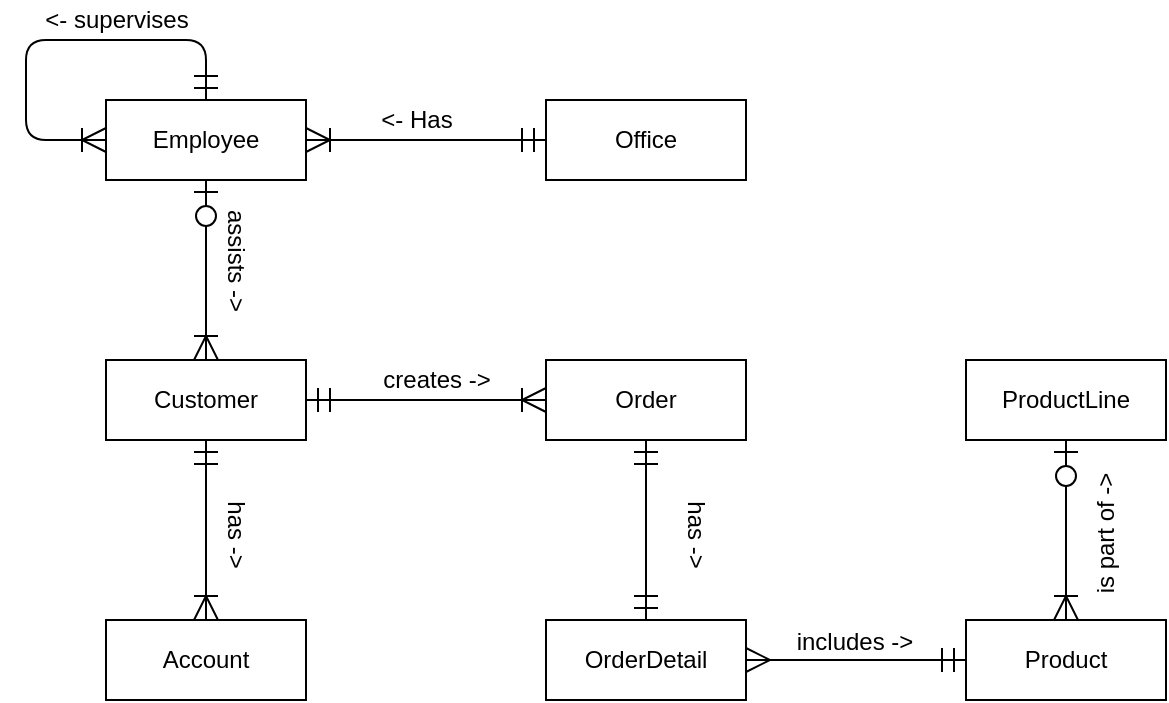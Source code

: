 <mxfile version="13.2.4" type="device"><diagram id="gV7L3hpcGSf9kjVGE8lh" name="Page-1"><mxGraphModel dx="1086" dy="806" grid="1" gridSize="10" guides="1" tooltips="1" connect="1" arrows="1" fold="1" page="1" pageScale="1" pageWidth="1169" pageHeight="827" math="0" shadow="0"><root><mxCell id="0"/><mxCell id="1" parent="0"/><mxCell id="qHLtmDJIe-KAm5OPa0lO-1" value="Customer" style="whiteSpace=wrap;html=1;align=center;" parent="1" vertex="1"><mxGeometry x="240" y="220" width="100" height="40" as="geometry"/></mxCell><mxCell id="qHLtmDJIe-KAm5OPa0lO-2" value="Account" style="whiteSpace=wrap;html=1;align=center;" parent="1" vertex="1"><mxGeometry x="240" y="350" width="100" height="40" as="geometry"/></mxCell><mxCell id="qHLtmDJIe-KAm5OPa0lO-6" value="" style="endArrow=ERmandOne;html=1;entryX=0.5;entryY=1;entryDx=0;entryDy=0;exitX=0.5;exitY=0;exitDx=0;exitDy=0;startArrow=ERoneToMany;startFill=0;endFill=0;strokeWidth=1;endSize=10;startSize=10;" parent="1" source="qHLtmDJIe-KAm5OPa0lO-2" target="qHLtmDJIe-KAm5OPa0lO-1" edge="1"><mxGeometry width="50" height="50" relative="1" as="geometry"><mxPoint x="530" y="440" as="sourcePoint"/><mxPoint x="580" y="390" as="targetPoint"/></mxGeometry></mxCell><mxCell id="qHLtmDJIe-KAm5OPa0lO-8" value="Order" style="whiteSpace=wrap;html=1;align=center;" parent="1" vertex="1"><mxGeometry x="460" y="220" width="100" height="40" as="geometry"/></mxCell><mxCell id="qHLtmDJIe-KAm5OPa0lO-9" value="" style="endArrow=ERoneToMany;html=1;exitX=1;exitY=0.5;exitDx=0;exitDy=0;entryX=0;entryY=0.5;entryDx=0;entryDy=0;startArrow=ERmandOne;startFill=0;endFill=0;strokeWidth=1;endSize=10;startSize=10;" parent="1" source="qHLtmDJIe-KAm5OPa0lO-1" target="qHLtmDJIe-KAm5OPa0lO-8" edge="1"><mxGeometry width="50" height="50" relative="1" as="geometry"><mxPoint x="530" y="440" as="sourcePoint"/><mxPoint x="580" y="390" as="targetPoint"/></mxGeometry></mxCell><mxCell id="qHLtmDJIe-KAm5OPa0lO-10" value="Product" style="whiteSpace=wrap;html=1;align=center;" parent="1" vertex="1"><mxGeometry x="670" y="350" width="100" height="40" as="geometry"/></mxCell><mxCell id="qHLtmDJIe-KAm5OPa0lO-11" value="Employee" style="whiteSpace=wrap;html=1;align=center;" parent="1" vertex="1"><mxGeometry x="240" y="90" width="100" height="40" as="geometry"/></mxCell><mxCell id="qHLtmDJIe-KAm5OPa0lO-12" value="Office" style="whiteSpace=wrap;html=1;align=center;" parent="1" vertex="1"><mxGeometry x="460" y="90" width="100" height="40" as="geometry"/></mxCell><mxCell id="qHLtmDJIe-KAm5OPa0lO-13" value="" style="endArrow=ERmandOne;html=1;exitX=1;exitY=0.5;exitDx=0;exitDy=0;entryX=0;entryY=0.5;entryDx=0;entryDy=0;startArrow=ERoneToMany;startFill=0;endFill=0;strokeWidth=1;endSize=10;startSize=10;" parent="1" source="qHLtmDJIe-KAm5OPa0lO-11" target="qHLtmDJIe-KAm5OPa0lO-12" edge="1"><mxGeometry width="50" height="50" relative="1" as="geometry"><mxPoint x="530" y="340" as="sourcePoint"/><mxPoint x="580" y="290" as="targetPoint"/></mxGeometry></mxCell><mxCell id="qHLtmDJIe-KAm5OPa0lO-14" value="OrderDetail" style="whiteSpace=wrap;html=1;align=center;" parent="1" vertex="1"><mxGeometry x="460" y="350" width="100" height="40" as="geometry"/></mxCell><mxCell id="qHLtmDJIe-KAm5OPa0lO-15" value="" style="endArrow=ERmandOne;html=1;entryX=0.5;entryY=1;entryDx=0;entryDy=0;exitX=0.5;exitY=0;exitDx=0;exitDy=0;startArrow=ERmandOne;startFill=0;endFill=0;strokeWidth=1;endSize=10;startSize=10;" parent="1" source="qHLtmDJIe-KAm5OPa0lO-14" target="qHLtmDJIe-KAm5OPa0lO-8" edge="1"><mxGeometry width="50" height="50" relative="1" as="geometry"><mxPoint x="530" y="340" as="sourcePoint"/><mxPoint x="580" y="290" as="targetPoint"/></mxGeometry></mxCell><mxCell id="qHLtmDJIe-KAm5OPa0lO-16" value="" style="endArrow=ERmandOne;html=1;entryX=0;entryY=0.5;entryDx=0;entryDy=0;exitX=1;exitY=0.5;exitDx=0;exitDy=0;startArrow=ERmany;startFill=0;endFill=0;strokeWidth=1;endSize=10;startSize=10;" parent="1" source="qHLtmDJIe-KAm5OPa0lO-14" target="qHLtmDJIe-KAm5OPa0lO-10" edge="1"><mxGeometry width="50" height="50" relative="1" as="geometry"><mxPoint x="530" y="340" as="sourcePoint"/><mxPoint x="580" y="290" as="targetPoint"/></mxGeometry></mxCell><mxCell id="qHLtmDJIe-KAm5OPa0lO-17" value="ProductLine" style="whiteSpace=wrap;html=1;align=center;" parent="1" vertex="1"><mxGeometry x="670" y="220" width="100" height="40" as="geometry"/></mxCell><mxCell id="qHLtmDJIe-KAm5OPa0lO-18" value="" style="endArrow=ERzeroToOne;html=1;entryX=0.5;entryY=1;entryDx=0;entryDy=0;exitX=0.5;exitY=0;exitDx=0;exitDy=0;startArrow=ERoneToMany;startFill=0;endFill=1;strokeWidth=1;endSize=10;startSize=10;" parent="1" source="qHLtmDJIe-KAm5OPa0lO-10" target="qHLtmDJIe-KAm5OPa0lO-17" edge="1"><mxGeometry width="50" height="50" relative="1" as="geometry"><mxPoint x="530" y="340" as="sourcePoint"/><mxPoint x="580" y="290" as="targetPoint"/></mxGeometry></mxCell><mxCell id="qHLtmDJIe-KAm5OPa0lO-19" value="" style="endArrow=ERoneToMany;html=1;entryX=0;entryY=0.5;entryDx=0;entryDy=0;exitX=0.5;exitY=0;exitDx=0;exitDy=0;startArrow=ERmandOne;startFill=0;endFill=0;strokeWidth=1;endSize=10;startSize=10;" parent="1" source="qHLtmDJIe-KAm5OPa0lO-11" target="qHLtmDJIe-KAm5OPa0lO-11" edge="1"><mxGeometry width="50" height="50" relative="1" as="geometry"><mxPoint x="530" y="240" as="sourcePoint"/><mxPoint x="580" y="190" as="targetPoint"/><Array as="points"><mxPoint x="290" y="60"/><mxPoint x="200" y="60"/><mxPoint x="200" y="110"/></Array></mxGeometry></mxCell><mxCell id="qHLtmDJIe-KAm5OPa0lO-20" value="" style="endArrow=ERzeroToOne;html=1;entryX=0.5;entryY=1;entryDx=0;entryDy=0;exitX=0.5;exitY=0;exitDx=0;exitDy=0;startArrow=ERoneToMany;startFill=0;endFill=1;strokeWidth=1;endSize=10;startSize=10;" parent="1" source="qHLtmDJIe-KAm5OPa0lO-1" target="qHLtmDJIe-KAm5OPa0lO-11" edge="1"><mxGeometry width="50" height="50" relative="1" as="geometry"><mxPoint x="530" y="240" as="sourcePoint"/><mxPoint x="580" y="190" as="targetPoint"/></mxGeometry></mxCell><mxCell id="qHLtmDJIe-KAm5OPa0lO-21" value="&amp;lt;- supervises" style="text;html=1;align=center;verticalAlign=middle;resizable=0;points=[];autosize=1;" parent="1" vertex="1"><mxGeometry x="200" y="40" width="90" height="20" as="geometry"/></mxCell><mxCell id="qHLtmDJIe-KAm5OPa0lO-22" value="&amp;lt;- Has" style="text;html=1;align=center;verticalAlign=middle;resizable=0;points=[];autosize=1;" parent="1" vertex="1"><mxGeometry x="370" y="90" width="50" height="20" as="geometry"/></mxCell><mxCell id="qHLtmDJIe-KAm5OPa0lO-24" value="creates -&amp;gt;" style="text;html=1;align=center;verticalAlign=middle;resizable=0;points=[];autosize=1;" parent="1" vertex="1"><mxGeometry x="370" y="220" width="70" height="20" as="geometry"/></mxCell><mxCell id="lYnPqYwBEt11HeCFOPOt-1" value="has -&amp;gt;" style="text;html=1;align=center;verticalAlign=middle;resizable=0;points=[];autosize=1;rotation=90;" vertex="1" parent="1"><mxGeometry x="280" y="297" width="50" height="20" as="geometry"/></mxCell><mxCell id="lYnPqYwBEt11HeCFOPOt-2" value="assists -&amp;gt;" style="text;html=1;align=center;verticalAlign=middle;resizable=0;points=[];autosize=1;rotation=90;" vertex="1" parent="1"><mxGeometry x="270" y="160" width="70" height="20" as="geometry"/></mxCell><mxCell id="lYnPqYwBEt11HeCFOPOt-3" value="has -&amp;gt;" style="text;html=1;align=center;verticalAlign=middle;resizable=0;points=[];autosize=1;rotation=90;" vertex="1" parent="1"><mxGeometry x="510" y="297" width="50" height="20" as="geometry"/></mxCell><mxCell id="lYnPqYwBEt11HeCFOPOt-4" value="includes -&amp;gt;" style="text;html=1;align=center;verticalAlign=middle;resizable=0;points=[];autosize=1;" vertex="1" parent="1"><mxGeometry x="579" y="351" width="70" height="20" as="geometry"/></mxCell><mxCell id="lYnPqYwBEt11HeCFOPOt-5" value="is part of -&amp;gt;" style="text;html=1;align=center;verticalAlign=middle;resizable=0;points=[];autosize=1;rotation=-90;" vertex="1" parent="1"><mxGeometry x="700" y="297" width="80" height="20" as="geometry"/></mxCell></root></mxGraphModel></diagram></mxfile>